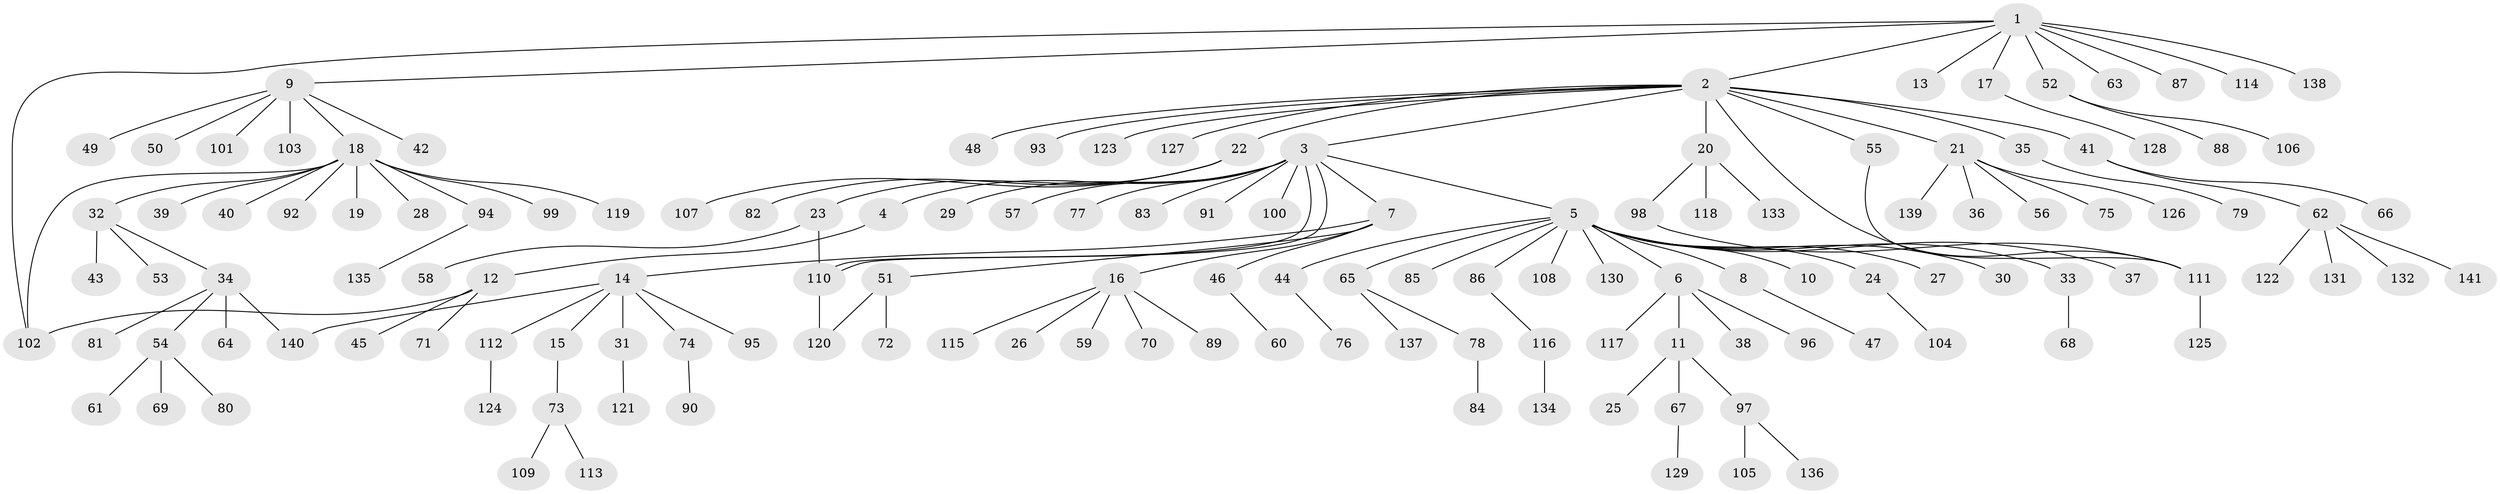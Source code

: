// coarse degree distribution, {10: 0.011904761904761904, 13: 0.011904761904761904, 11: 0.011904761904761904, 2: 0.07142857142857142, 15: 0.011904761904761904, 5: 0.023809523809523808, 7: 0.023809523809523808, 1: 0.7142857142857143, 3: 0.08333333333333333, 4: 0.023809523809523808, 6: 0.011904761904761904}
// Generated by graph-tools (version 1.1) at 2025/18/03/04/25 18:18:22]
// undirected, 141 vertices, 148 edges
graph export_dot {
graph [start="1"]
  node [color=gray90,style=filled];
  1;
  2;
  3;
  4;
  5;
  6;
  7;
  8;
  9;
  10;
  11;
  12;
  13;
  14;
  15;
  16;
  17;
  18;
  19;
  20;
  21;
  22;
  23;
  24;
  25;
  26;
  27;
  28;
  29;
  30;
  31;
  32;
  33;
  34;
  35;
  36;
  37;
  38;
  39;
  40;
  41;
  42;
  43;
  44;
  45;
  46;
  47;
  48;
  49;
  50;
  51;
  52;
  53;
  54;
  55;
  56;
  57;
  58;
  59;
  60;
  61;
  62;
  63;
  64;
  65;
  66;
  67;
  68;
  69;
  70;
  71;
  72;
  73;
  74;
  75;
  76;
  77;
  78;
  79;
  80;
  81;
  82;
  83;
  84;
  85;
  86;
  87;
  88;
  89;
  90;
  91;
  92;
  93;
  94;
  95;
  96;
  97;
  98;
  99;
  100;
  101;
  102;
  103;
  104;
  105;
  106;
  107;
  108;
  109;
  110;
  111;
  112;
  113;
  114;
  115;
  116;
  117;
  118;
  119;
  120;
  121;
  122;
  123;
  124;
  125;
  126;
  127;
  128;
  129;
  130;
  131;
  132;
  133;
  134;
  135;
  136;
  137;
  138;
  139;
  140;
  141;
  1 -- 2;
  1 -- 9;
  1 -- 13;
  1 -- 17;
  1 -- 52;
  1 -- 63;
  1 -- 87;
  1 -- 102;
  1 -- 114;
  1 -- 138;
  2 -- 3;
  2 -- 20;
  2 -- 21;
  2 -- 22;
  2 -- 35;
  2 -- 41;
  2 -- 48;
  2 -- 55;
  2 -- 93;
  2 -- 111;
  2 -- 123;
  2 -- 127;
  3 -- 4;
  3 -- 5;
  3 -- 7;
  3 -- 29;
  3 -- 57;
  3 -- 77;
  3 -- 83;
  3 -- 91;
  3 -- 100;
  3 -- 110;
  3 -- 110;
  4 -- 12;
  5 -- 6;
  5 -- 8;
  5 -- 10;
  5 -- 24;
  5 -- 27;
  5 -- 30;
  5 -- 33;
  5 -- 37;
  5 -- 44;
  5 -- 65;
  5 -- 85;
  5 -- 86;
  5 -- 108;
  5 -- 130;
  6 -- 11;
  6 -- 38;
  6 -- 96;
  6 -- 117;
  7 -- 14;
  7 -- 16;
  7 -- 46;
  7 -- 51;
  8 -- 47;
  9 -- 18;
  9 -- 42;
  9 -- 49;
  9 -- 50;
  9 -- 101;
  9 -- 103;
  11 -- 25;
  11 -- 67;
  11 -- 97;
  12 -- 45;
  12 -- 71;
  12 -- 102;
  14 -- 15;
  14 -- 31;
  14 -- 74;
  14 -- 95;
  14 -- 112;
  14 -- 140;
  15 -- 73;
  16 -- 26;
  16 -- 59;
  16 -- 70;
  16 -- 89;
  16 -- 115;
  17 -- 128;
  18 -- 19;
  18 -- 28;
  18 -- 32;
  18 -- 39;
  18 -- 40;
  18 -- 92;
  18 -- 94;
  18 -- 99;
  18 -- 102;
  18 -- 119;
  20 -- 98;
  20 -- 118;
  20 -- 133;
  21 -- 36;
  21 -- 56;
  21 -- 75;
  21 -- 126;
  21 -- 139;
  22 -- 23;
  22 -- 82;
  22 -- 107;
  23 -- 58;
  23 -- 110;
  24 -- 104;
  31 -- 121;
  32 -- 34;
  32 -- 43;
  32 -- 53;
  33 -- 68;
  34 -- 54;
  34 -- 64;
  34 -- 81;
  34 -- 140;
  35 -- 79;
  41 -- 62;
  41 -- 66;
  44 -- 76;
  46 -- 60;
  51 -- 72;
  51 -- 120;
  52 -- 88;
  52 -- 106;
  54 -- 61;
  54 -- 69;
  54 -- 80;
  55 -- 111;
  62 -- 122;
  62 -- 131;
  62 -- 132;
  62 -- 141;
  65 -- 78;
  65 -- 137;
  67 -- 129;
  73 -- 109;
  73 -- 113;
  74 -- 90;
  78 -- 84;
  86 -- 116;
  94 -- 135;
  97 -- 105;
  97 -- 136;
  98 -- 111;
  110 -- 120;
  111 -- 125;
  112 -- 124;
  116 -- 134;
}
